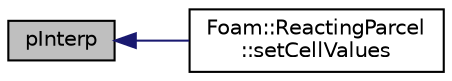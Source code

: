 digraph "pInterp"
{
  bgcolor="transparent";
  edge [fontname="Helvetica",fontsize="10",labelfontname="Helvetica",labelfontsize="10"];
  node [fontname="Helvetica",fontsize="10",shape=record];
  rankdir="LR";
  Node1 [label="pInterp",height=0.2,width=0.4,color="black", fillcolor="grey75", style="filled" fontcolor="black"];
  Node1 -> Node2 [dir="back",color="midnightblue",fontsize="10",style="solid",fontname="Helvetica"];
  Node2 [label="Foam::ReactingParcel\l::setCellValues",height=0.2,width=0.4,color="black",URL="$classFoam_1_1ReactingParcel.html#ab9947c318454c7c84f1d08de15d3b6a4",tooltip="Set cell values. "];
}
